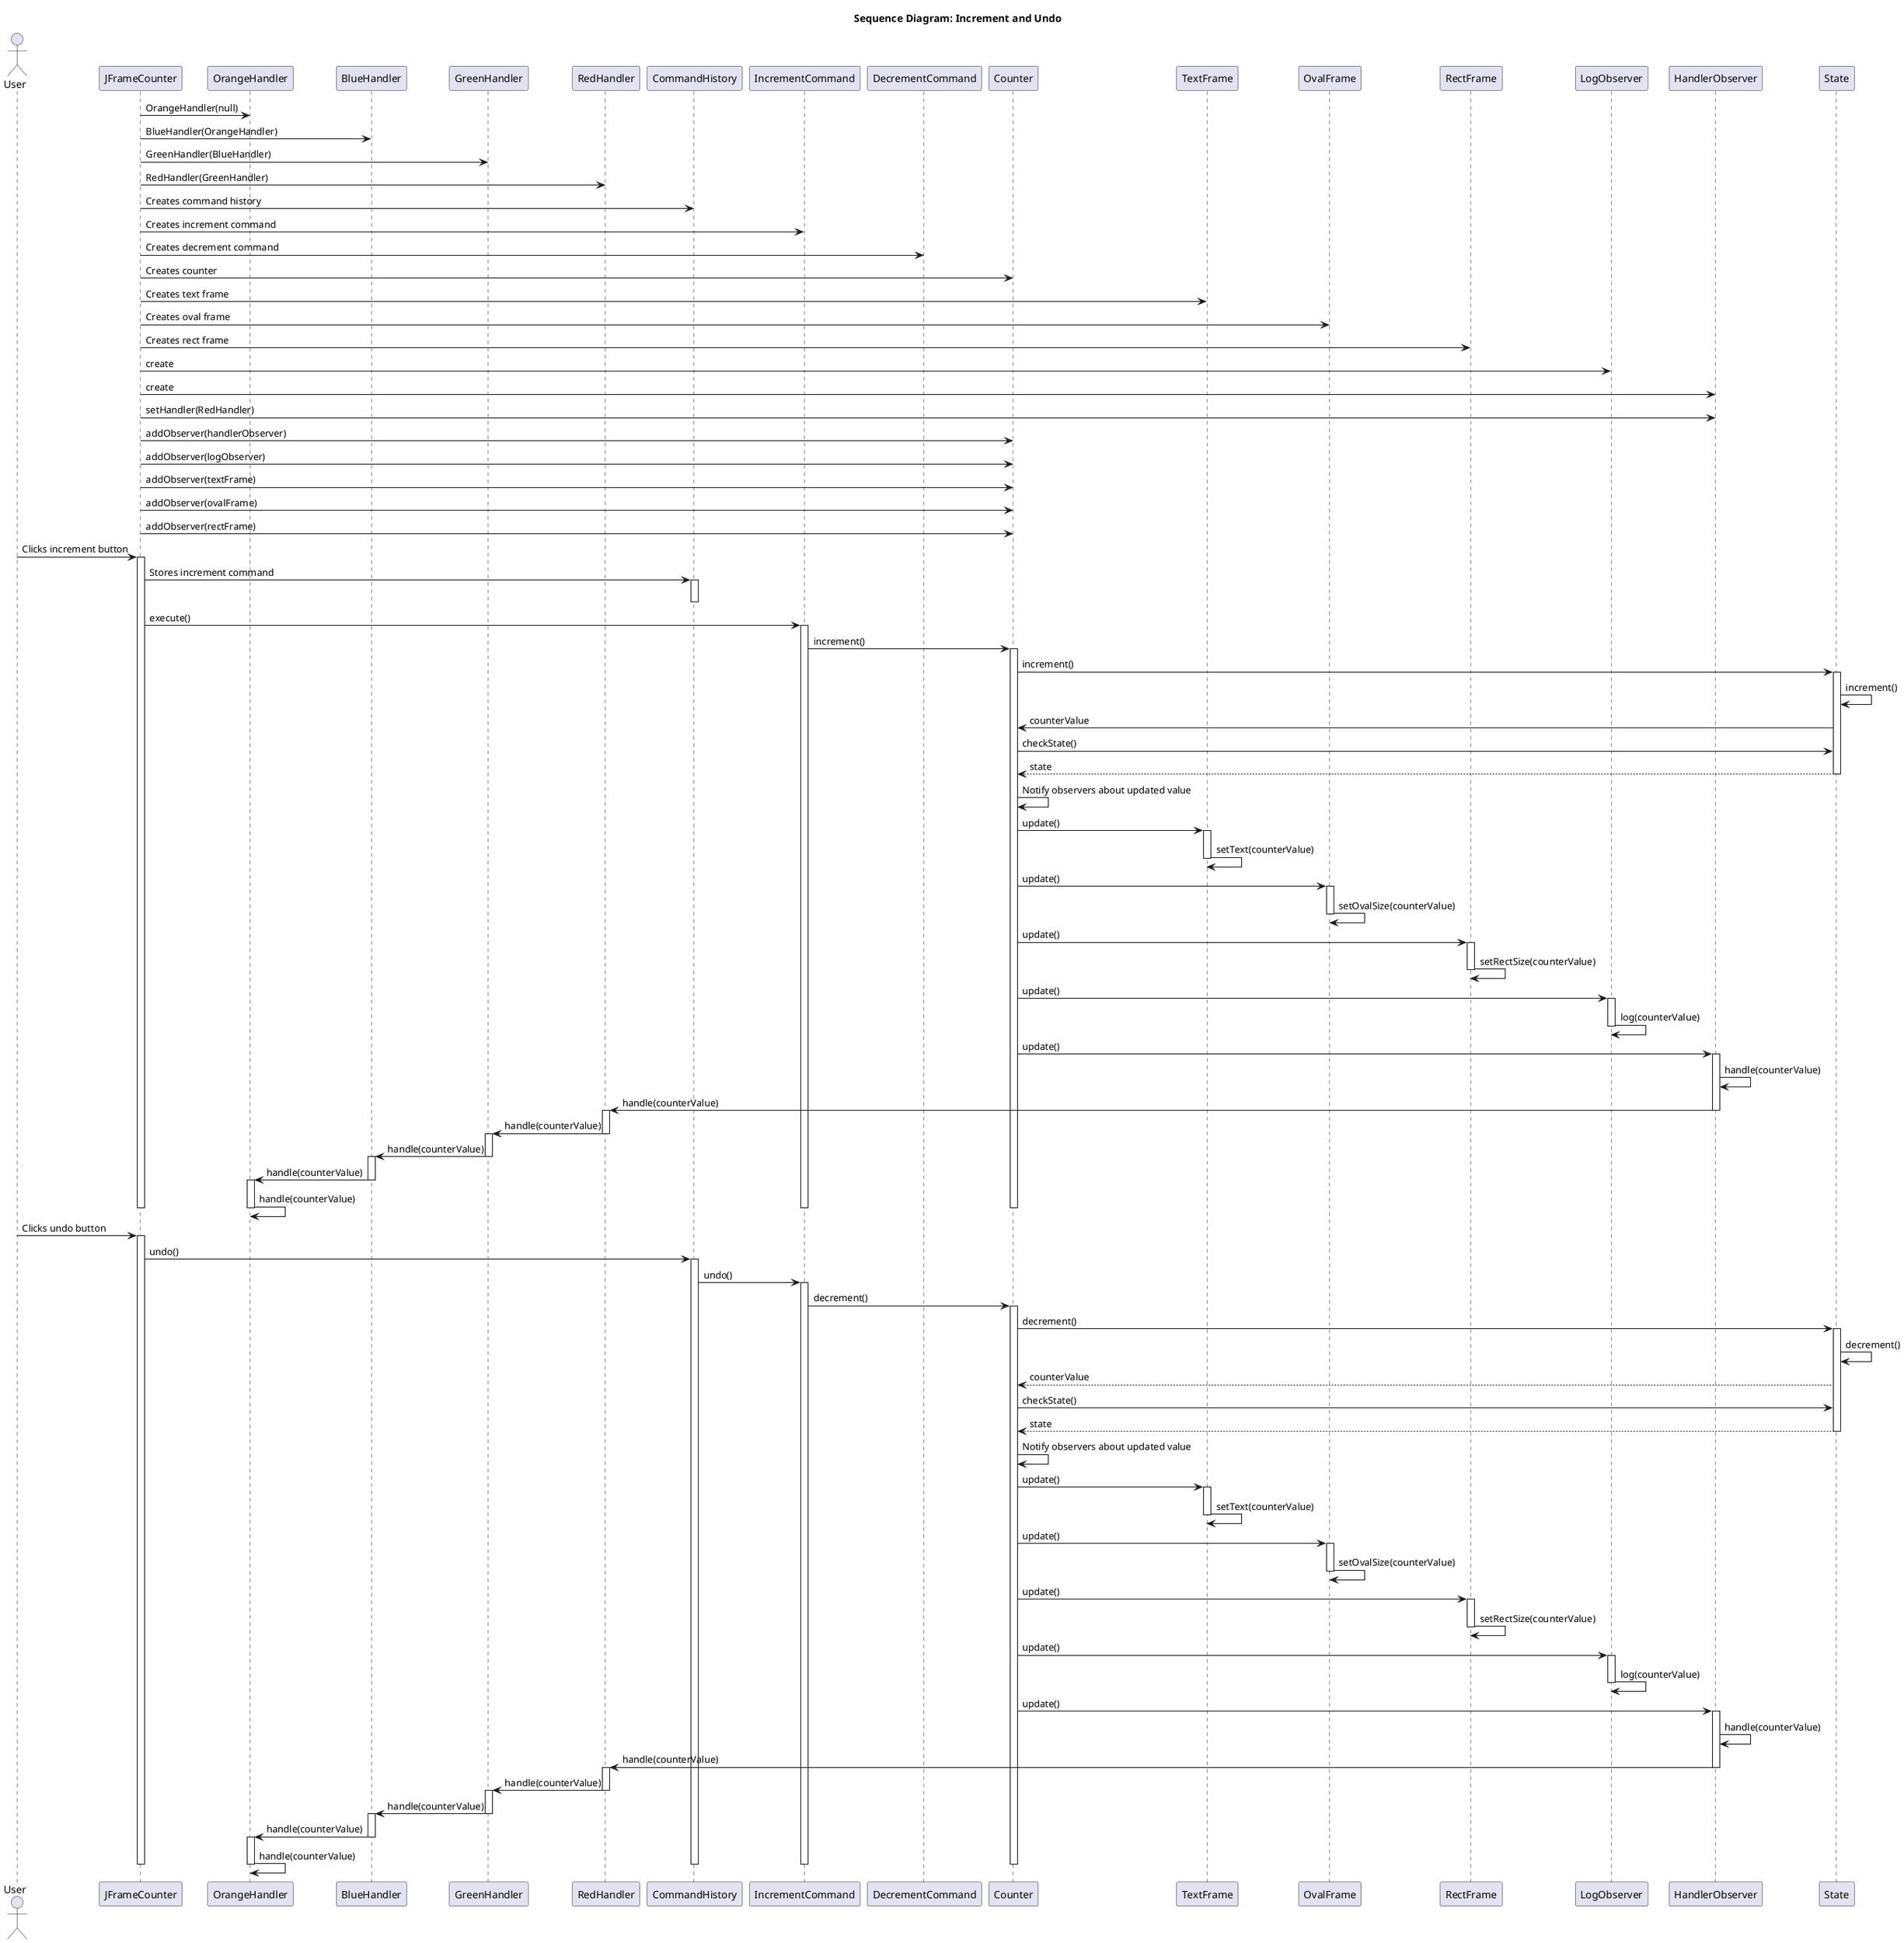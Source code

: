 @startuml

title Sequence Diagram: Increment and Undo

actor User

JFrameCounter -> OrangeHandler: OrangeHandler(null)
JFrameCounter -> BlueHandler: BlueHandler(OrangeHandler)
JFrameCounter -> GreenHandler: GreenHandler(BlueHandler)
JFrameCounter -> RedHandler: RedHandler(GreenHandler)



JFrameCounter -> CommandHistory: Creates command history
JFrameCounter -> IncrementCommand: Creates increment command
JFrameCounter -> DecrementCommand: Creates decrement command
JFrameCounter -> Counter: Creates counter
JFrameCounter -> TextFrame: Creates text frame
JFrameCounter -> OvalFrame: Creates oval frame
JFrameCounter -> RectFrame: Creates rect frame
JFrameCounter -> LogObserver: create
JFrameCounter -> HandlerObserver: create
JFrameCounter -> HandlerObserver: setHandler(RedHandler)
JFrameCounter -> Counter: addObserver(handlerObserver)
JFrameCounter -> Counter: addObserver(logObserver)
JFrameCounter -> Counter: addObserver(textFrame)
JFrameCounter -> Counter: addObserver(ovalFrame)
JFrameCounter -> Counter: addObserver(rectFrame)

User -> JFrameCounter: Clicks increment button
activate JFrameCounter
JFrameCounter -> CommandHistory: Stores increment command
activate CommandHistory
deactivate CommandHistory
JFrameCounter -> IncrementCommand: execute()
activate IncrementCommand

IncrementCommand -> Counter: increment()
activate Counter

Counter -> State: increment()
activate State
State -> State: increment()
State -> Counter: counterValue
Counter -> State: checkState()
State --> Counter: state
deactivate State
Counter -> Counter: Notify observers about updated value
Counter -> TextFrame: update()
activate TextFrame
TextFrame -> TextFrame: setText(counterValue)
deactivate TextFrame
Counter -> OvalFrame: update()
activate OvalFrame
OvalFrame -> OvalFrame: setOvalSize(counterValue)
deactivate OvalFrame
Counter -> RectFrame: update()
activate RectFrame
RectFrame -> RectFrame: setRectSize(counterValue)
deactivate RectFrame
Counter -> LogObserver: update()
activate LogObserver
LogObserver -> LogObserver: log(counterValue)
deactivate LogObserver

Counter -> HandlerObserver: update()
activate HandlerObserver
HandlerObserver -> HandlerObserver: handle(counterValue)
HandlerObserver -> RedHandler: handle(counterValue)
deactivate HandlerObserver
activate RedHandler
RedHandler -> GreenHandler: handle(counterValue)
deactivate RedHandler
activate GreenHandler
GreenHandler -> BlueHandler: handle(counterValue)
deactivate GreenHandler
activate BlueHandler
BlueHandler -> OrangeHandler: handle(counterValue)
deactivate BlueHandler
activate OrangeHandler
OrangeHandler -> OrangeHandler: handle(counterValue)
deactivate OrangeHandler
deactivate Counter
deactivate IncrementCommand
deactivate JFrameCounter



User -> JFrameCounter: Clicks undo button
activate JFrameCounter
JFrameCounter -> CommandHistory: undo()
activate CommandHistory
CommandHistory -> IncrementCommand: undo()
activate IncrementCommand
IncrementCommand -> Counter: decrement()
activate Counter
Counter -> State: decrement()
activate State
State -> State: decrement()
State --> Counter: counterValue
Counter -> State: checkState()
State --> Counter: state
deactivate State
Counter -> Counter: Notify observers about updated value
Counter -> TextFrame: update()
activate TextFrame
TextFrame -> TextFrame: setText(counterValue)
deactivate TextFrame
Counter -> OvalFrame: update()
activate OvalFrame
OvalFrame -> OvalFrame: setOvalSize(counterValue)
deactivate OvalFrame
Counter -> RectFrame: update()
activate RectFrame
RectFrame -> RectFrame: setRectSize(counterValue)
deactivate RectFrame

Counter -> LogObserver: update()
activate LogObserver
LogObserver -> LogObserver: log(counterValue)
deactivate LogObserver

Counter -> HandlerObserver: update()
activate HandlerObserver
HandlerObserver -> HandlerObserver: handle(counterValue)
HandlerObserver -> RedHandler: handle(counterValue)
deactivate HandlerObserver
activate RedHandler
RedHandler -> GreenHandler: handle(counterValue)
deactivate RedHandler
activate GreenHandler
GreenHandler -> BlueHandler: handle(counterValue)
deactivate GreenHandler
activate BlueHandler
BlueHandler -> OrangeHandler: handle(counterValue)
deactivate BlueHandler
activate OrangeHandler
OrangeHandler -> OrangeHandler: handle(counterValue)
deactivate OrangeHandler

deactivate Counter
deactivate IncrementCommand
deactivate CommandHistory
deactivate JFrameCounter




@enduml
